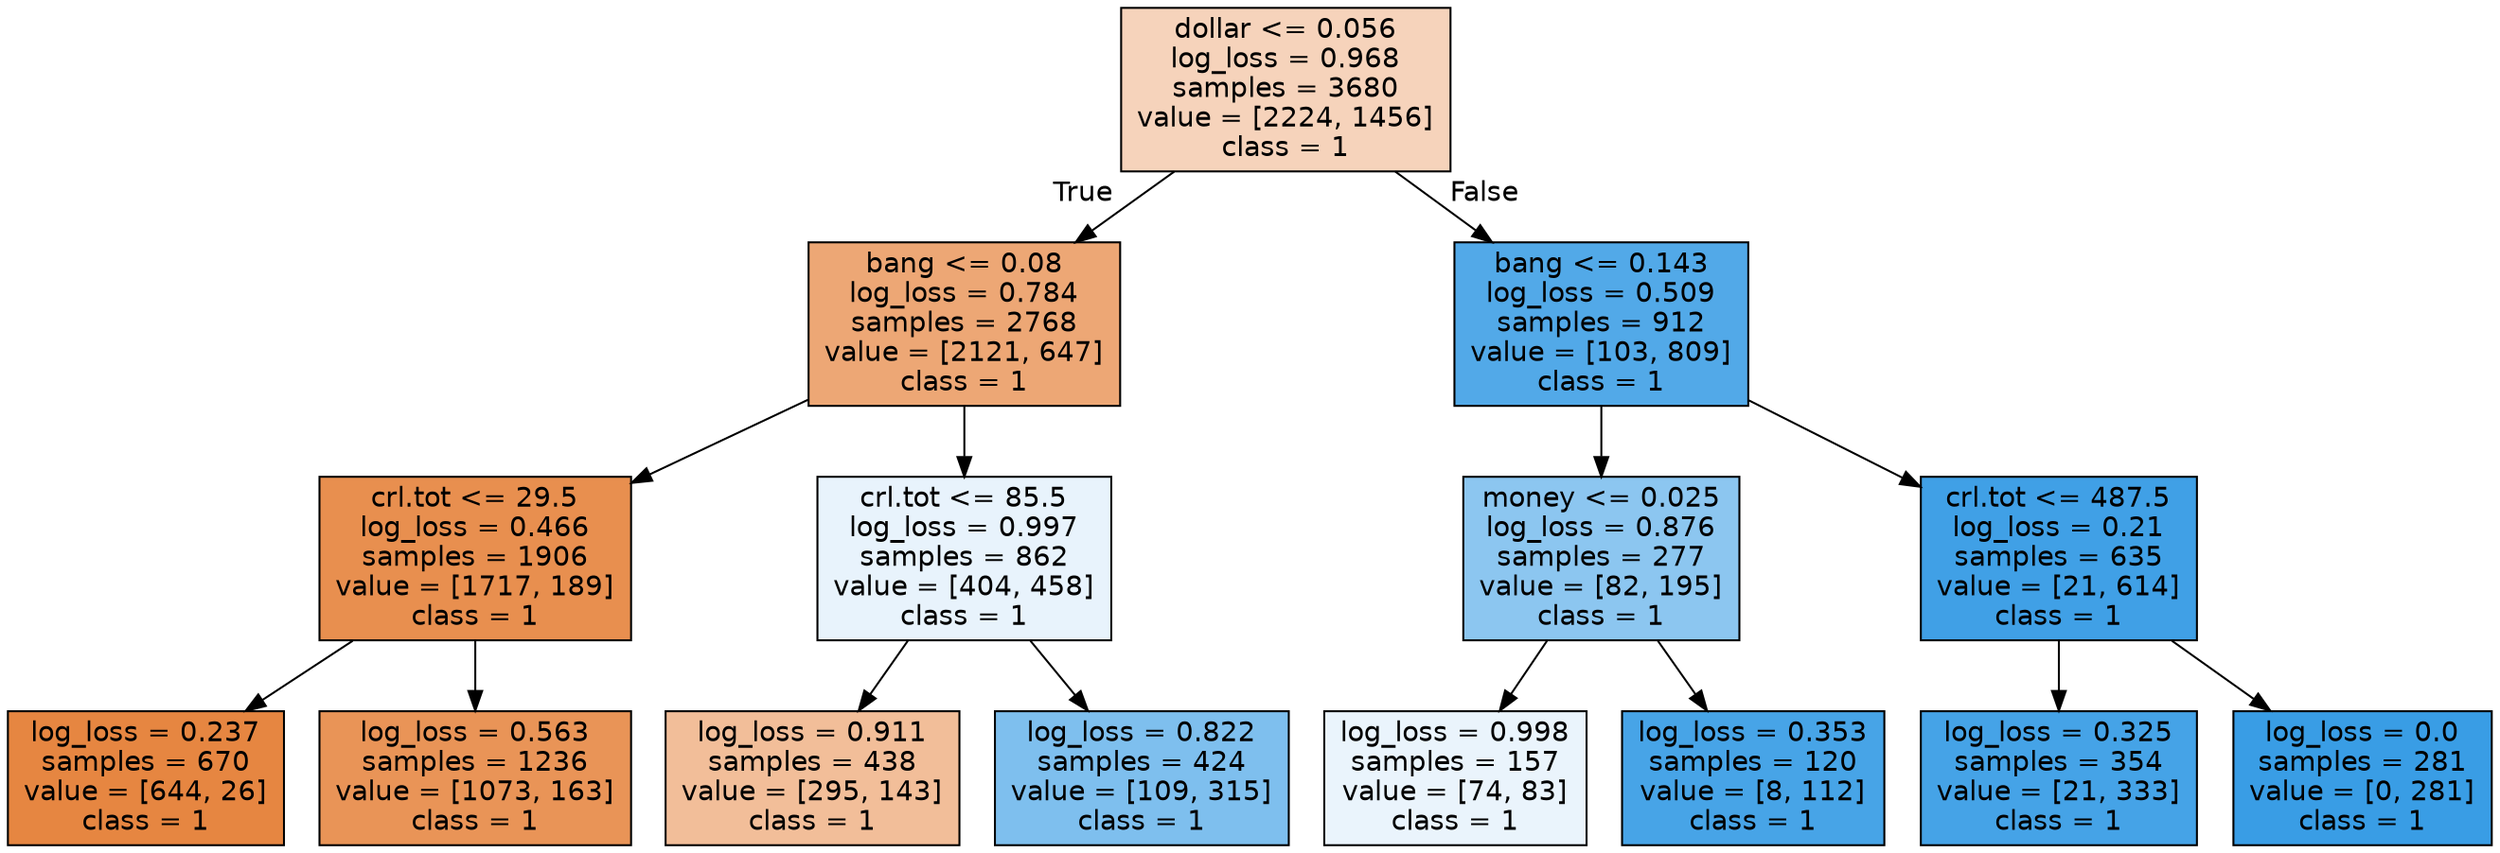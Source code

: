 digraph Tree {
node [shape=box, style="filled", color="black", fontname="helvetica"] ;
edge [fontname="helvetica"] ;
0 [label="dollar <= 0.056\nlog_loss = 0.968\nsamples = 3680\nvalue = [2224, 1456]\nclass = 1", fillcolor="#f6d3bb"] ;
1 [label="bang <= 0.08\nlog_loss = 0.784\nsamples = 2768\nvalue = [2121, 647]\nclass = 1", fillcolor="#eda775"] ;
0 -> 1 [labeldistance=2.5, labelangle=45, headlabel="True"] ;
2 [label="crl.tot <= 29.5\nlog_loss = 0.466\nsamples = 1906\nvalue = [1717, 189]\nclass = 1", fillcolor="#e88f4f"] ;
1 -> 2 ;
3 [label="log_loss = 0.237\nsamples = 670\nvalue = [644, 26]\nclass = 1", fillcolor="#e68641"] ;
2 -> 3 ;
4 [label="log_loss = 0.563\nsamples = 1236\nvalue = [1073, 163]\nclass = 1", fillcolor="#e99457"] ;
2 -> 4 ;
5 [label="crl.tot <= 85.5\nlog_loss = 0.997\nsamples = 862\nvalue = [404, 458]\nclass = 1", fillcolor="#e8f3fc"] ;
1 -> 5 ;
6 [label="log_loss = 0.911\nsamples = 438\nvalue = [295, 143]\nclass = 1", fillcolor="#f2be99"] ;
5 -> 6 ;
7 [label="log_loss = 0.822\nsamples = 424\nvalue = [109, 315]\nclass = 1", fillcolor="#7ebfee"] ;
5 -> 7 ;
8 [label="bang <= 0.143\nlog_loss = 0.509\nsamples = 912\nvalue = [103, 809]\nclass = 1", fillcolor="#52a9e8"] ;
0 -> 8 [labeldistance=2.5, labelangle=-45, headlabel="False"] ;
9 [label="money <= 0.025\nlog_loss = 0.876\nsamples = 277\nvalue = [82, 195]\nclass = 1", fillcolor="#8cc6f0"] ;
8 -> 9 ;
10 [label="log_loss = 0.998\nsamples = 157\nvalue = [74, 83]\nclass = 1", fillcolor="#eaf4fc"] ;
9 -> 10 ;
11 [label="log_loss = 0.353\nsamples = 120\nvalue = [8, 112]\nclass = 1", fillcolor="#47a4e7"] ;
9 -> 11 ;
12 [label="crl.tot <= 487.5\nlog_loss = 0.21\nsamples = 635\nvalue = [21, 614]\nclass = 1", fillcolor="#40a0e6"] ;
8 -> 12 ;
13 [label="log_loss = 0.325\nsamples = 354\nvalue = [21, 333]\nclass = 1", fillcolor="#45a3e7"] ;
12 -> 13 ;
14 [label="log_loss = 0.0\nsamples = 281\nvalue = [0, 281]\nclass = 1", fillcolor="#399de5"] ;
12 -> 14 ;
}